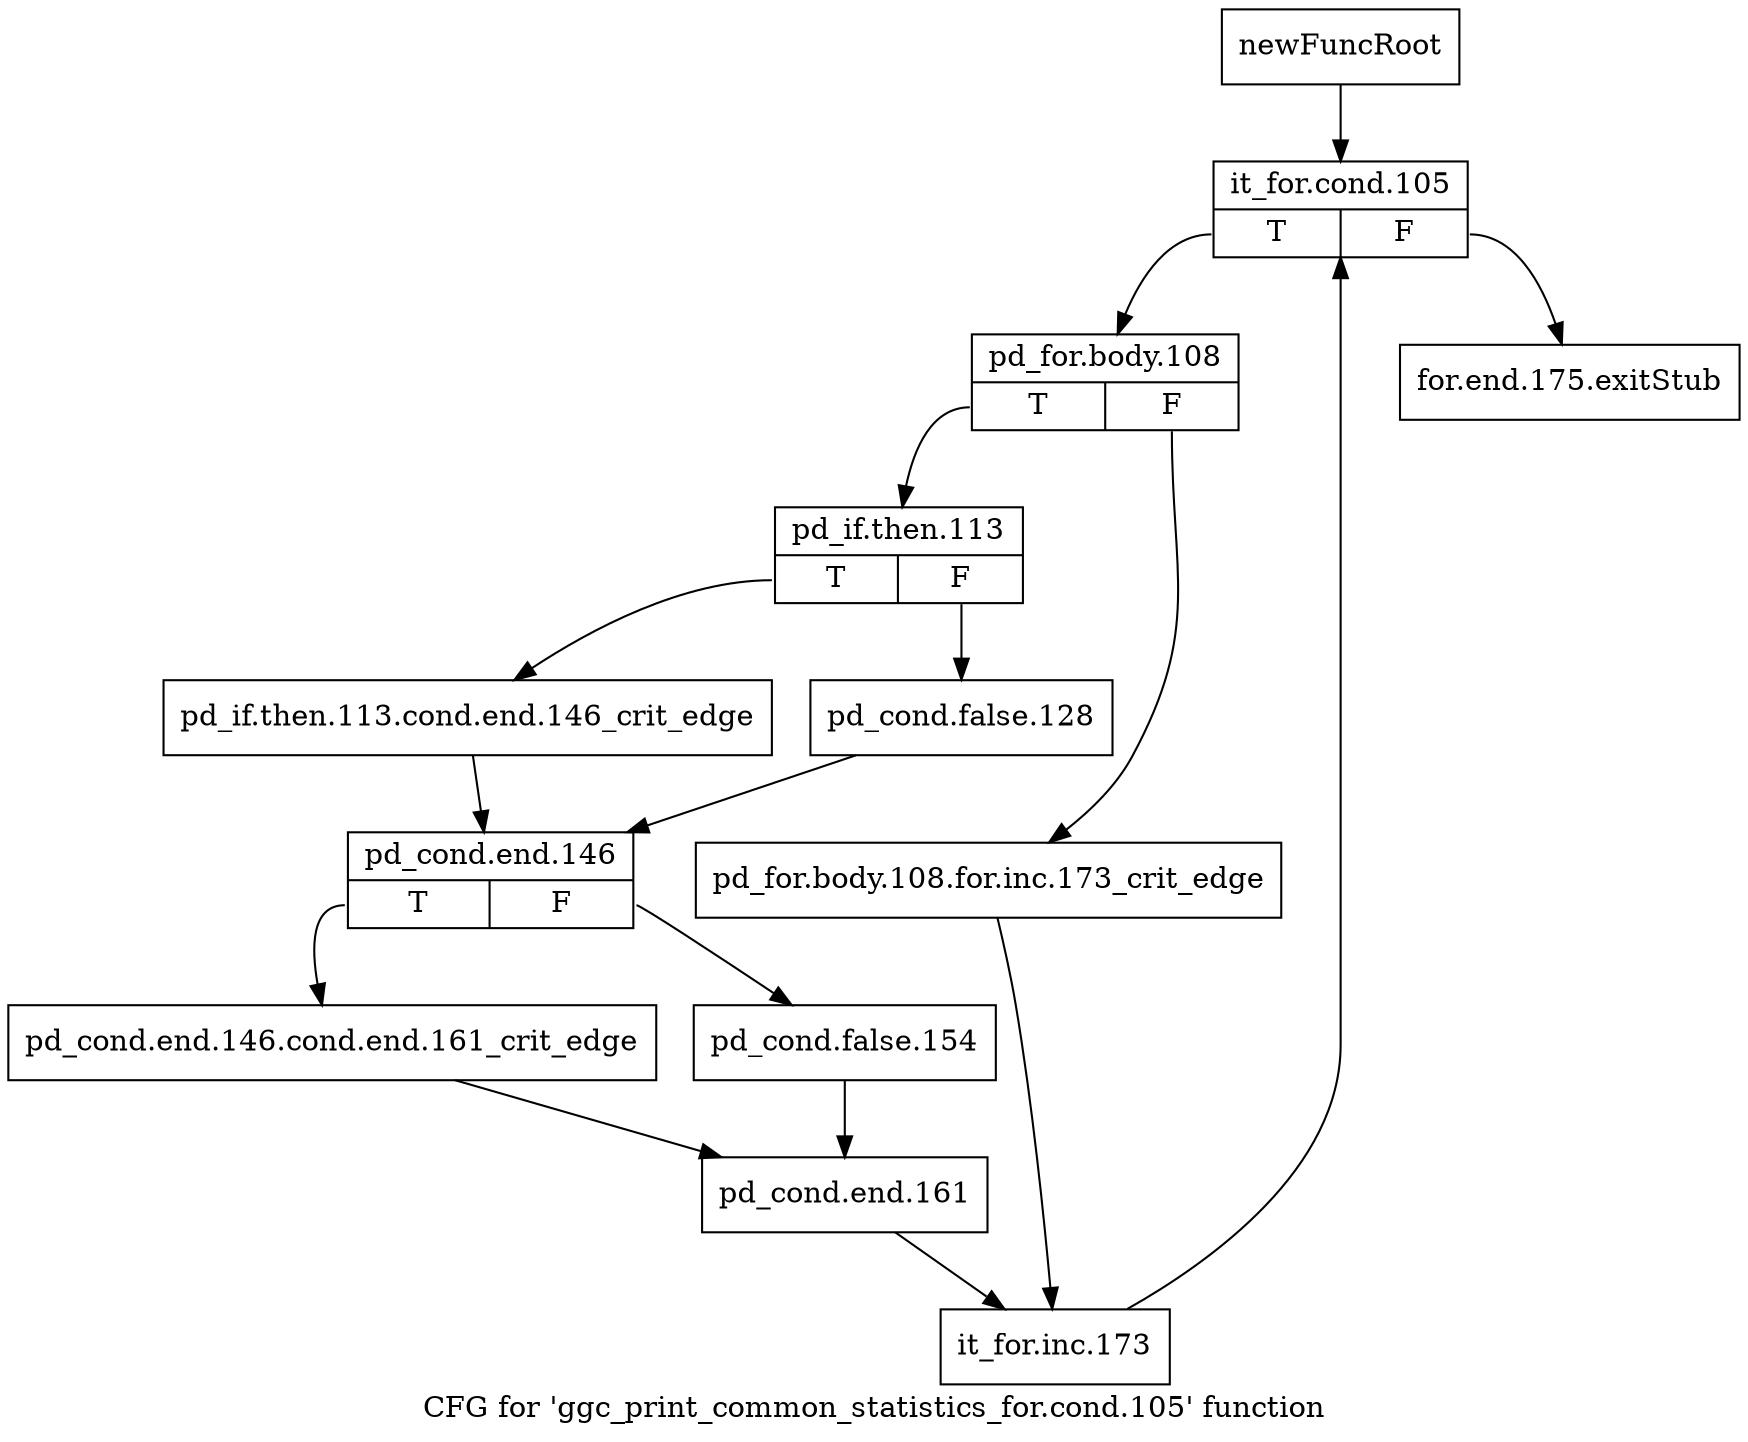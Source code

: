 digraph "CFG for 'ggc_print_common_statistics_for.cond.105' function" {
	label="CFG for 'ggc_print_common_statistics_for.cond.105' function";

	Node0xb1ea980 [shape=record,label="{newFuncRoot}"];
	Node0xb1ea980 -> Node0xb1eaa20;
	Node0xb1ea9d0 [shape=record,label="{for.end.175.exitStub}"];
	Node0xb1eaa20 [shape=record,label="{it_for.cond.105|{<s0>T|<s1>F}}"];
	Node0xb1eaa20:s0 -> Node0xb1eaa70;
	Node0xb1eaa20:s1 -> Node0xb1ea9d0;
	Node0xb1eaa70 [shape=record,label="{pd_for.body.108|{<s0>T|<s1>F}}"];
	Node0xb1eaa70:s0 -> Node0xb1eab10;
	Node0xb1eaa70:s1 -> Node0xb1eaac0;
	Node0xb1eaac0 [shape=record,label="{pd_for.body.108.for.inc.173_crit_edge}"];
	Node0xb1eaac0 -> Node0xb1ead40;
	Node0xb1eab10 [shape=record,label="{pd_if.then.113|{<s0>T|<s1>F}}"];
	Node0xb1eab10:s0 -> Node0xb1eabb0;
	Node0xb1eab10:s1 -> Node0xb1eab60;
	Node0xb1eab60 [shape=record,label="{pd_cond.false.128}"];
	Node0xb1eab60 -> Node0xb1eac00;
	Node0xb1eabb0 [shape=record,label="{pd_if.then.113.cond.end.146_crit_edge}"];
	Node0xb1eabb0 -> Node0xb1eac00;
	Node0xb1eac00 [shape=record,label="{pd_cond.end.146|{<s0>T|<s1>F}}"];
	Node0xb1eac00:s0 -> Node0xb1eaca0;
	Node0xb1eac00:s1 -> Node0xb1eac50;
	Node0xb1eac50 [shape=record,label="{pd_cond.false.154}"];
	Node0xb1eac50 -> Node0xb1eacf0;
	Node0xb1eaca0 [shape=record,label="{pd_cond.end.146.cond.end.161_crit_edge}"];
	Node0xb1eaca0 -> Node0xb1eacf0;
	Node0xb1eacf0 [shape=record,label="{pd_cond.end.161}"];
	Node0xb1eacf0 -> Node0xb1ead40;
	Node0xb1ead40 [shape=record,label="{it_for.inc.173}"];
	Node0xb1ead40 -> Node0xb1eaa20;
}
